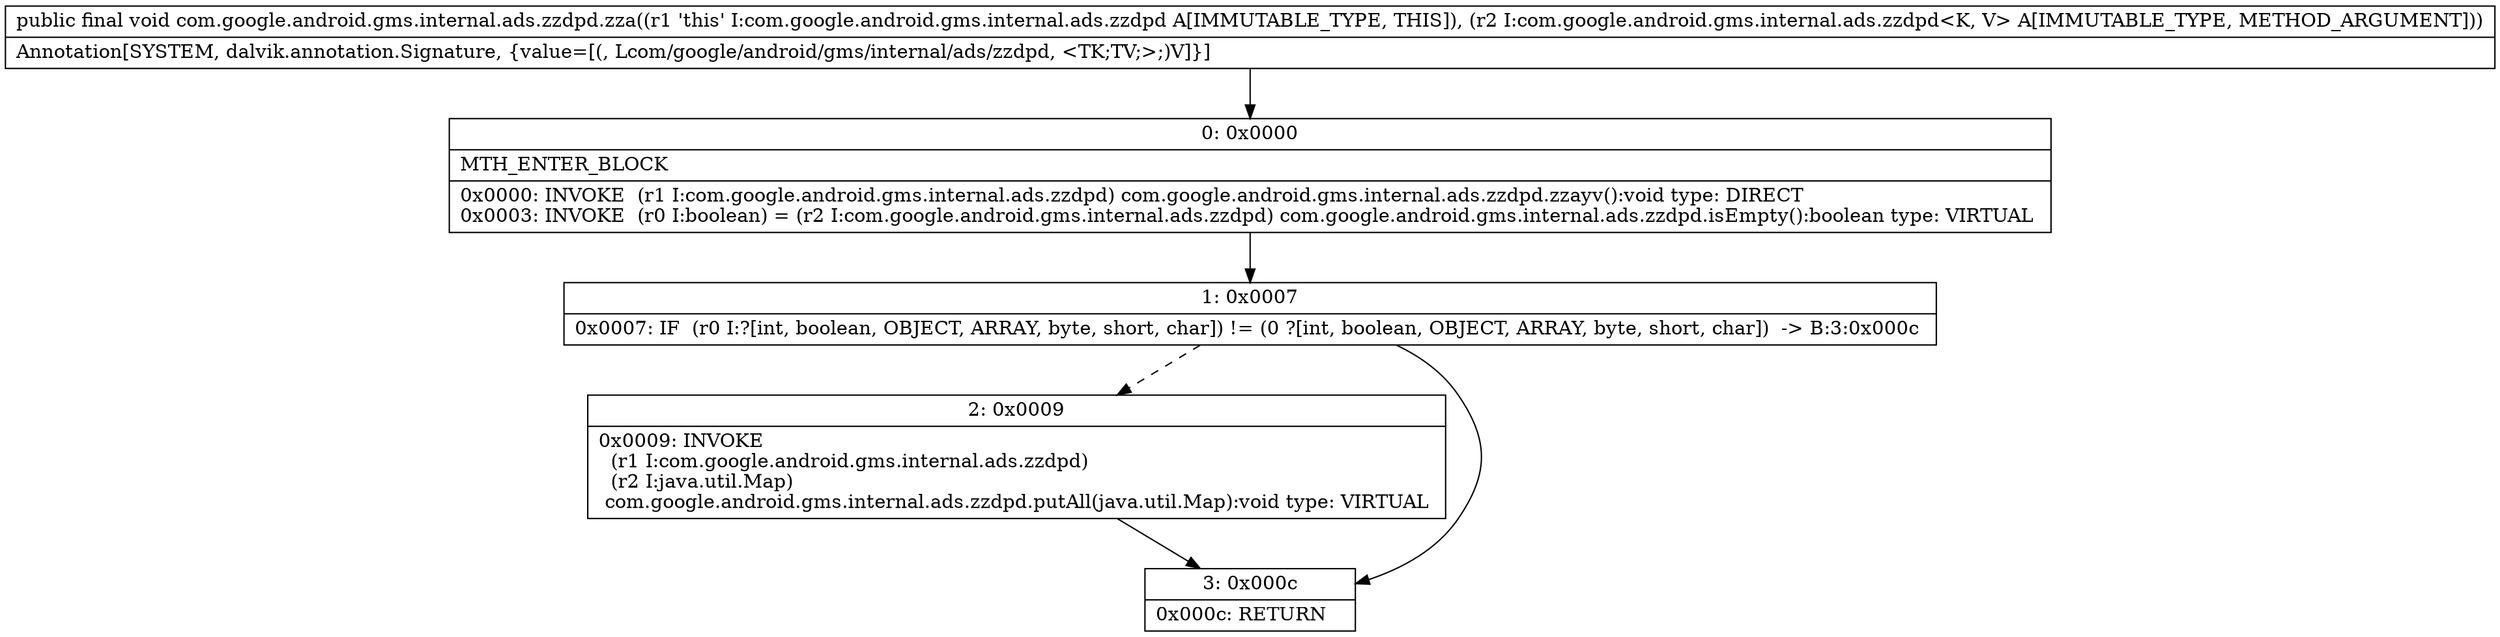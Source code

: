 digraph "CFG forcom.google.android.gms.internal.ads.zzdpd.zza(Lcom\/google\/android\/gms\/internal\/ads\/zzdpd;)V" {
Node_0 [shape=record,label="{0\:\ 0x0000|MTH_ENTER_BLOCK\l|0x0000: INVOKE  (r1 I:com.google.android.gms.internal.ads.zzdpd) com.google.android.gms.internal.ads.zzdpd.zzayv():void type: DIRECT \l0x0003: INVOKE  (r0 I:boolean) = (r2 I:com.google.android.gms.internal.ads.zzdpd) com.google.android.gms.internal.ads.zzdpd.isEmpty():boolean type: VIRTUAL \l}"];
Node_1 [shape=record,label="{1\:\ 0x0007|0x0007: IF  (r0 I:?[int, boolean, OBJECT, ARRAY, byte, short, char]) != (0 ?[int, boolean, OBJECT, ARRAY, byte, short, char])  \-\> B:3:0x000c \l}"];
Node_2 [shape=record,label="{2\:\ 0x0009|0x0009: INVOKE  \l  (r1 I:com.google.android.gms.internal.ads.zzdpd)\l  (r2 I:java.util.Map)\l com.google.android.gms.internal.ads.zzdpd.putAll(java.util.Map):void type: VIRTUAL \l}"];
Node_3 [shape=record,label="{3\:\ 0x000c|0x000c: RETURN   \l}"];
MethodNode[shape=record,label="{public final void com.google.android.gms.internal.ads.zzdpd.zza((r1 'this' I:com.google.android.gms.internal.ads.zzdpd A[IMMUTABLE_TYPE, THIS]), (r2 I:com.google.android.gms.internal.ads.zzdpd\<K, V\> A[IMMUTABLE_TYPE, METHOD_ARGUMENT]))  | Annotation[SYSTEM, dalvik.annotation.Signature, \{value=[(, Lcom\/google\/android\/gms\/internal\/ads\/zzdpd, \<TK;TV;\>;)V]\}]\l}"];
MethodNode -> Node_0;
Node_0 -> Node_1;
Node_1 -> Node_2[style=dashed];
Node_1 -> Node_3;
Node_2 -> Node_3;
}

